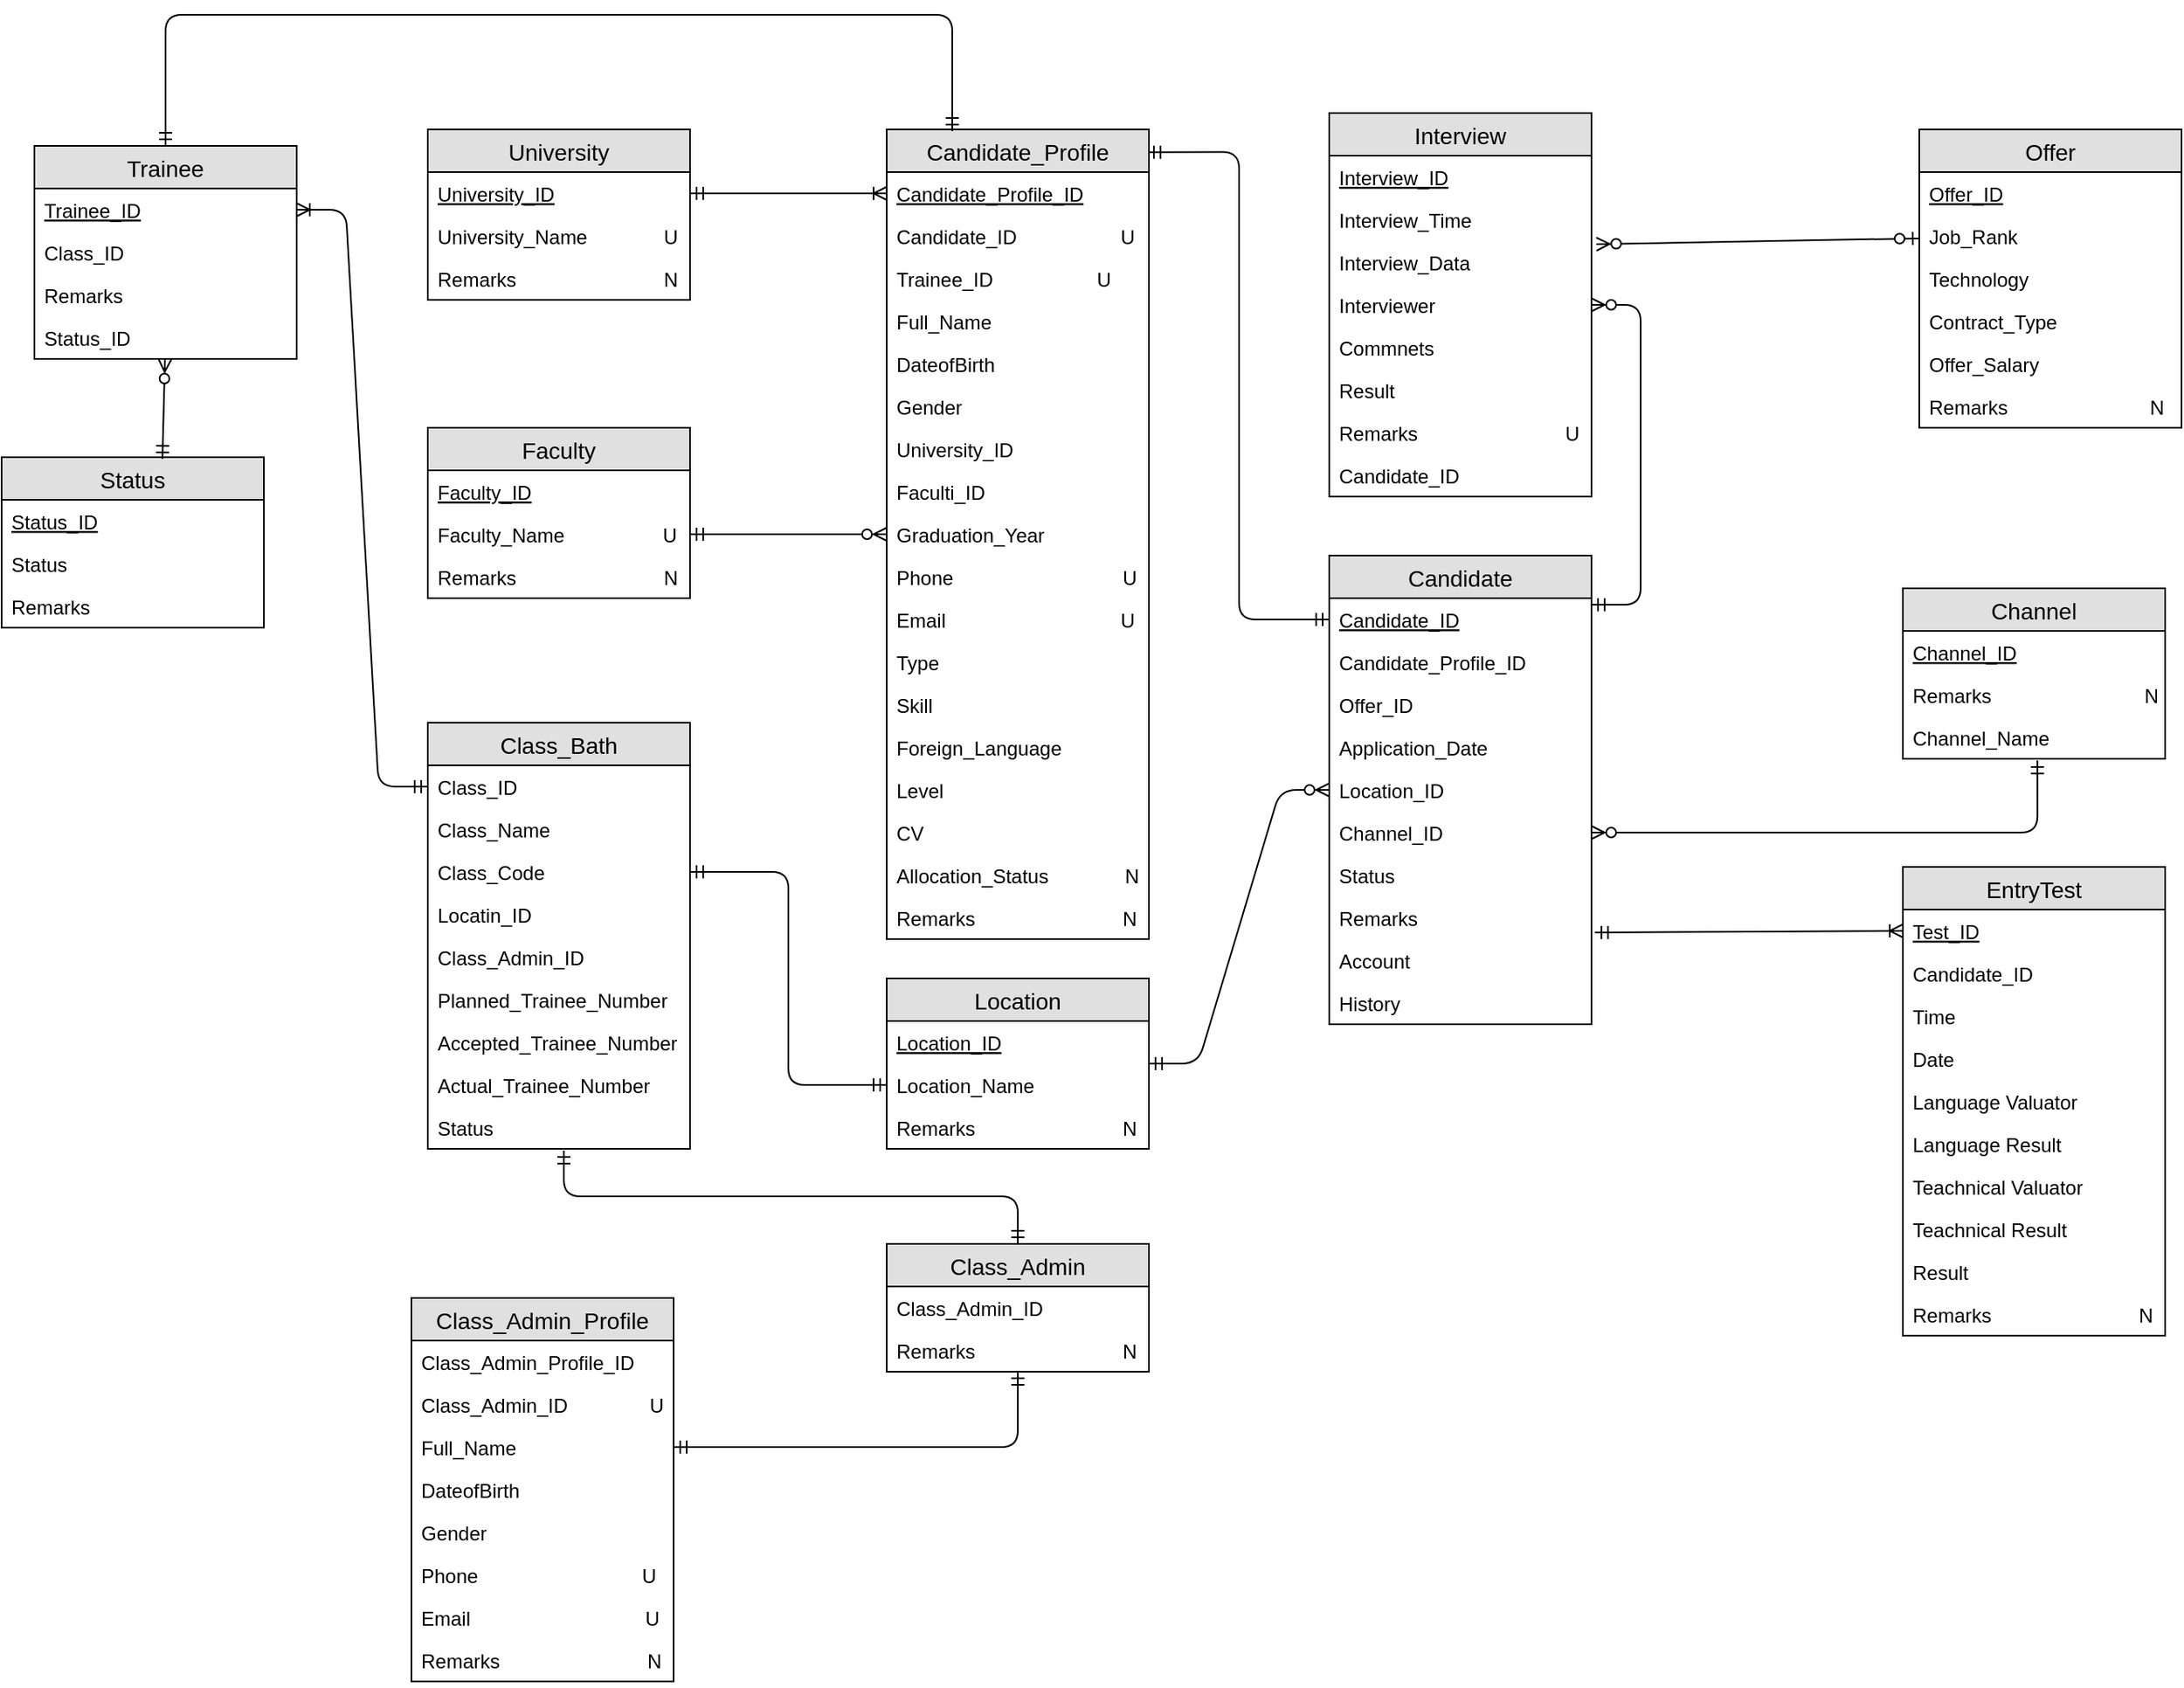 <mxfile version="12.8.6" type="device"><diagram id="byvg1HGJeZC5ZQPJmpAa" name="Page-1"><mxGraphModel dx="2272" dy="1845" grid="1" gridSize="10" guides="1" tooltips="1" connect="1" arrows="1" fold="1" page="1" pageScale="1" pageWidth="850" pageHeight="1100" math="0" shadow="0"><root><mxCell id="0"/><mxCell id="1" parent="0"/><mxCell id="Px5AxqAatq_VNNvGxBcA-26" value="" style="edgeStyle=entityRelationEdgeStyle;fontSize=12;html=1;endArrow=ERzeroToMany;startArrow=ERmandOne;exitX=1;exitY=0.154;exitDx=0;exitDy=0;exitPerimeter=0;" parent="1" source="Px5AxqAatq_VNNvGxBcA-2" target="Px5AxqAatq_VNNvGxBcA-17" edge="1"><mxGeometry width="100" height="100" relative="1" as="geometry"><mxPoint x="370" y="460" as="sourcePoint"/><mxPoint x="470" y="360" as="targetPoint"/></mxGeometry></mxCell><mxCell id="Px5AxqAatq_VNNvGxBcA-1" value="Candidate" style="swimlane;fontStyle=0;childLayout=stackLayout;horizontal=1;startSize=26;fillColor=#e0e0e0;horizontalStack=0;resizeParent=1;resizeParentMax=0;resizeLast=0;collapsible=1;marginBottom=0;swimlaneFillColor=#ffffff;align=center;fontSize=14;" parent="1" vertex="1"><mxGeometry x="90" y="-20" width="160" height="286" as="geometry"/></mxCell><mxCell id="Px5AxqAatq_VNNvGxBcA-2" value="Candidate_ID&#10;" style="text;strokeColor=none;fillColor=none;spacingLeft=4;spacingRight=4;overflow=hidden;rotatable=0;points=[[0,0.5],[1,0.5]];portConstraint=eastwest;fontSize=12;fontStyle=4" parent="Px5AxqAatq_VNNvGxBcA-1" vertex="1"><mxGeometry y="26" width="160" height="26" as="geometry"/></mxCell><mxCell id="Px5AxqAatq_VNNvGxBcA-3" value="Candidate_Profile_ID&#10;" style="text;strokeColor=none;fillColor=none;spacingLeft=4;spacingRight=4;overflow=hidden;rotatable=0;points=[[0,0.5],[1,0.5]];portConstraint=eastwest;fontSize=12;fontStyle=0;strokeWidth=3;" parent="Px5AxqAatq_VNNvGxBcA-1" vertex="1"><mxGeometry y="52" width="160" height="26" as="geometry"/></mxCell><mxCell id="Px5AxqAatq_VNNvGxBcA-7" value="Offer_ID" style="text;strokeColor=none;fillColor=none;spacingLeft=4;spacingRight=4;overflow=hidden;rotatable=0;points=[[0,0.5],[1,0.5]];portConstraint=eastwest;fontSize=12;" parent="Px5AxqAatq_VNNvGxBcA-1" vertex="1"><mxGeometry y="78" width="160" height="26" as="geometry"/></mxCell><mxCell id="Px5AxqAatq_VNNvGxBcA-4" value="Application_Date&#10;" style="text;strokeColor=none;fillColor=none;spacingLeft=4;spacingRight=4;overflow=hidden;rotatable=0;points=[[0,0.5],[1,0.5]];portConstraint=eastwest;fontSize=12;" parent="Px5AxqAatq_VNNvGxBcA-1" vertex="1"><mxGeometry y="104" width="160" height="26" as="geometry"/></mxCell><mxCell id="Px5AxqAatq_VNNvGxBcA-5" value="Location_ID" style="text;strokeColor=none;fillColor=none;spacingLeft=4;spacingRight=4;overflow=hidden;rotatable=0;points=[[0,0.5],[1,0.5]];portConstraint=eastwest;fontSize=12;" parent="Px5AxqAatq_VNNvGxBcA-1" vertex="1"><mxGeometry y="130" width="160" height="26" as="geometry"/></mxCell><mxCell id="Px5AxqAatq_VNNvGxBcA-6" value="Channel_ID" style="text;strokeColor=none;fillColor=none;spacingLeft=4;spacingRight=4;overflow=hidden;rotatable=0;points=[[0,0.5],[1,0.5]];portConstraint=eastwest;fontSize=12;" parent="Px5AxqAatq_VNNvGxBcA-1" vertex="1"><mxGeometry y="156" width="160" height="26" as="geometry"/></mxCell><mxCell id="Px5AxqAatq_VNNvGxBcA-15" value="Status" style="text;strokeColor=none;fillColor=none;spacingLeft=4;spacingRight=4;overflow=hidden;rotatable=0;points=[[0,0.5],[1,0.5]];portConstraint=eastwest;fontSize=12;" parent="Px5AxqAatq_VNNvGxBcA-1" vertex="1"><mxGeometry y="182" width="160" height="26" as="geometry"/></mxCell><mxCell id="Px5AxqAatq_VNNvGxBcA-16" value="Remarks" style="text;strokeColor=none;fillColor=none;spacingLeft=4;spacingRight=4;overflow=hidden;rotatable=0;points=[[0,0.5],[1,0.5]];portConstraint=eastwest;fontSize=12;" parent="Px5AxqAatq_VNNvGxBcA-1" vertex="1"><mxGeometry y="208" width="160" height="26" as="geometry"/></mxCell><mxCell id="Px5AxqAatq_VNNvGxBcA-89" value="Account      " style="text;strokeColor=none;fillColor=none;spacingLeft=4;spacingRight=4;overflow=hidden;rotatable=0;points=[[0,0.5],[1,0.5]];portConstraint=eastwest;fontSize=12;" parent="Px5AxqAatq_VNNvGxBcA-1" vertex="1"><mxGeometry y="234" width="160" height="26" as="geometry"/></mxCell><mxCell id="Px5AxqAatq_VNNvGxBcA-90" value="History" style="text;strokeColor=none;fillColor=none;spacingLeft=4;spacingRight=4;overflow=hidden;rotatable=0;points=[[0,0.5],[1,0.5]];portConstraint=eastwest;fontSize=12;" parent="Px5AxqAatq_VNNvGxBcA-1" vertex="1"><mxGeometry y="260" width="160" height="26" as="geometry"/></mxCell><mxCell id="Px5AxqAatq_VNNvGxBcA-28" value="Offer" style="swimlane;fontStyle=0;childLayout=stackLayout;horizontal=1;startSize=26;fillColor=#e0e0e0;horizontalStack=0;resizeParent=1;resizeParentMax=0;resizeLast=0;collapsible=1;marginBottom=0;swimlaneFillColor=#ffffff;align=center;fontSize=14;strokeWidth=1;" parent="1" vertex="1"><mxGeometry x="450" y="-280" width="160" height="182" as="geometry"/></mxCell><mxCell id="Px5AxqAatq_VNNvGxBcA-29" value="Offer_ID" style="text;strokeColor=none;fillColor=none;spacingLeft=4;spacingRight=4;overflow=hidden;rotatable=0;points=[[0,0.5],[1,0.5]];portConstraint=eastwest;fontSize=12;fontStyle=4" parent="Px5AxqAatq_VNNvGxBcA-28" vertex="1"><mxGeometry y="26" width="160" height="26" as="geometry"/></mxCell><mxCell id="Px5AxqAatq_VNNvGxBcA-30" value="Job_Rank" style="text;strokeColor=none;fillColor=none;spacingLeft=4;spacingRight=4;overflow=hidden;rotatable=0;points=[[0,0.5],[1,0.5]];portConstraint=eastwest;fontSize=12;" parent="Px5AxqAatq_VNNvGxBcA-28" vertex="1"><mxGeometry y="52" width="160" height="26" as="geometry"/></mxCell><mxCell id="Px5AxqAatq_VNNvGxBcA-31" value="Technology" style="text;strokeColor=none;fillColor=none;spacingLeft=4;spacingRight=4;overflow=hidden;rotatable=0;points=[[0,0.5],[1,0.5]];portConstraint=eastwest;fontSize=12;" parent="Px5AxqAatq_VNNvGxBcA-28" vertex="1"><mxGeometry y="78" width="160" height="26" as="geometry"/></mxCell><mxCell id="Px5AxqAatq_VNNvGxBcA-32" value="Contract_Type" style="text;strokeColor=none;fillColor=none;spacingLeft=4;spacingRight=4;overflow=hidden;rotatable=0;points=[[0,0.5],[1,0.5]];portConstraint=eastwest;fontSize=12;" parent="Px5AxqAatq_VNNvGxBcA-28" vertex="1"><mxGeometry y="104" width="160" height="26" as="geometry"/></mxCell><mxCell id="Px5AxqAatq_VNNvGxBcA-33" value="Offer_Salary" style="text;strokeColor=none;fillColor=none;spacingLeft=4;spacingRight=4;overflow=hidden;rotatable=0;points=[[0,0.5],[1,0.5]];portConstraint=eastwest;fontSize=12;" parent="Px5AxqAatq_VNNvGxBcA-28" vertex="1"><mxGeometry y="130" width="160" height="26" as="geometry"/></mxCell><mxCell id="Px5AxqAatq_VNNvGxBcA-34" value="Remarks                          N" style="text;strokeColor=none;fillColor=none;spacingLeft=4;spacingRight=4;overflow=hidden;rotatable=0;points=[[0,0.5],[1,0.5]];portConstraint=eastwest;fontSize=12;" parent="Px5AxqAatq_VNNvGxBcA-28" vertex="1"><mxGeometry y="156" width="160" height="26" as="geometry"/></mxCell><mxCell id="Px5AxqAatq_VNNvGxBcA-39" value="Channel" style="swimlane;fontStyle=0;childLayout=stackLayout;horizontal=1;startSize=26;fillColor=#e0e0e0;horizontalStack=0;resizeParent=1;resizeParentMax=0;resizeLast=0;collapsible=1;marginBottom=0;swimlaneFillColor=#ffffff;align=center;fontSize=14;strokeWidth=1;" parent="1" vertex="1"><mxGeometry x="440" width="160" height="104" as="geometry"/></mxCell><mxCell id="Px5AxqAatq_VNNvGxBcA-40" value="Channel_ID" style="text;strokeColor=none;fillColor=none;spacingLeft=4;spacingRight=4;overflow=hidden;rotatable=0;points=[[0,0.5],[1,0.5]];portConstraint=eastwest;fontSize=12;fontStyle=4" parent="Px5AxqAatq_VNNvGxBcA-39" vertex="1"><mxGeometry y="26" width="160" height="26" as="geometry"/></mxCell><mxCell id="Px5AxqAatq_VNNvGxBcA-41" value="Remarks                            N" style="text;strokeColor=none;fillColor=none;spacingLeft=4;spacingRight=4;overflow=hidden;rotatable=0;points=[[0,0.5],[1,0.5]];portConstraint=eastwest;fontSize=12;" parent="Px5AxqAatq_VNNvGxBcA-39" vertex="1"><mxGeometry y="52" width="160" height="26" as="geometry"/></mxCell><mxCell id="Px5AxqAatq_VNNvGxBcA-42" value="Channel_Name" style="text;strokeColor=none;fillColor=none;spacingLeft=4;spacingRight=4;overflow=hidden;rotatable=0;points=[[0,0.5],[1,0.5]];portConstraint=eastwest;fontSize=12;" parent="Px5AxqAatq_VNNvGxBcA-39" vertex="1"><mxGeometry y="78" width="160" height="26" as="geometry"/></mxCell><mxCell id="Px5AxqAatq_VNNvGxBcA-43" value="" style="fontSize=12;html=1;endArrow=ERzeroToMany;startArrow=ERmandOne;entryX=1;entryY=0.5;entryDx=0;entryDy=0;edgeStyle=orthogonalEdgeStyle;exitX=0.513;exitY=1.038;exitDx=0;exitDy=0;exitPerimeter=0;" parent="1" source="Px5AxqAatq_VNNvGxBcA-42" target="Px5AxqAatq_VNNvGxBcA-6" edge="1"><mxGeometry width="100" height="100" relative="1" as="geometry"><mxPoint x="438" y="71" as="sourcePoint"/><mxPoint x="298.579" y="39" as="targetPoint"/></mxGeometry></mxCell><mxCell id="Px5AxqAatq_VNNvGxBcA-56" value="" style="fontSize=12;html=1;endArrow=ERoneToMany;startArrow=ERmandOne;entryX=0;entryY=0.5;entryDx=0;entryDy=0;exitX=1.013;exitY=0.846;exitDx=0;exitDy=0;exitPerimeter=0;" parent="1" source="Px5AxqAatq_VNNvGxBcA-16" target="Px5AxqAatq_VNNvGxBcA-45" edge="1"><mxGeometry width="100" height="100" relative="1" as="geometry"><mxPoint x="260" y="209" as="sourcePoint"/><mxPoint x="391.421" y="123" as="targetPoint"/></mxGeometry></mxCell><mxCell id="Px5AxqAatq_VNNvGxBcA-76" value="" style="edgeStyle=orthogonalEdgeStyle;fontSize=12;html=1;endArrow=ERmandOne;startArrow=ERmandOne;entryX=0.994;entryY=0.028;entryDx=0;entryDy=0;entryPerimeter=0;exitX=0;exitY=0.5;exitDx=0;exitDy=0;" parent="1" source="Px5AxqAatq_VNNvGxBcA-2" target="Px5AxqAatq_VNNvGxBcA-57" edge="1"><mxGeometry width="100" height="100" relative="1" as="geometry"><mxPoint x="-51.421" y="197" as="sourcePoint"/><mxPoint x="-51.421" y="97" as="targetPoint"/></mxGeometry></mxCell><mxCell id="Px5AxqAatq_VNNvGxBcA-87" value="" style="edgeStyle=entityRelationEdgeStyle;fontSize=12;html=1;endArrow=ERoneToMany;startArrow=ERmandOne;entryX=0;entryY=0.5;entryDx=0;entryDy=0;" parent="1" source="Px5AxqAatq_VNNvGxBcA-79" target="Px5AxqAatq_VNNvGxBcA-58" edge="1"><mxGeometry width="100" height="100" relative="1" as="geometry"><mxPoint x="-310" y="-102" as="sourcePoint"/><mxPoint x="-168.579" y="-202" as="targetPoint"/></mxGeometry></mxCell><mxCell id="Px5AxqAatq_VNNvGxBcA-88" value="" style="edgeStyle=orthogonalEdgeStyle;fontSize=12;html=1;endArrow=ERzeroToMany;startArrow=ERmandOne;" parent="1" source="Px5AxqAatq_VNNvGxBcA-85" target="Px5AxqAatq_VNNvGxBcA-57" edge="1"><mxGeometry width="100" height="100" relative="1" as="geometry"><mxPoint x="-330" y="155" as="sourcePoint"/><mxPoint x="-188.579" y="55" as="targetPoint"/></mxGeometry></mxCell><mxCell id="Px5AxqAatq_VNNvGxBcA-57" value="Candidate_Profile" style="swimlane;fontStyle=0;childLayout=stackLayout;horizontal=1;startSize=26;fillColor=#e0e0e0;horizontalStack=0;resizeParent=1;resizeParentMax=0;resizeLast=0;collapsible=1;marginBottom=0;swimlaneFillColor=#ffffff;align=center;fontSize=14;strokeWidth=1;strokeColor=#000000;" parent="1" vertex="1"><mxGeometry x="-180" y="-280" width="160" height="494" as="geometry"/></mxCell><mxCell id="Px5AxqAatq_VNNvGxBcA-58" value="Candidate_Profile_ID" style="text;strokeColor=none;fillColor=none;spacingLeft=4;spacingRight=4;overflow=hidden;rotatable=0;points=[[0,0.5],[1,0.5]];portConstraint=eastwest;fontSize=12;fontStyle=4" parent="Px5AxqAatq_VNNvGxBcA-57" vertex="1"><mxGeometry y="26" width="160" height="26" as="geometry"/></mxCell><mxCell id="Px5AxqAatq_VNNvGxBcA-59" value="Candidate_ID                   U" style="text;strokeColor=none;fillColor=none;spacingLeft=4;spacingRight=4;overflow=hidden;rotatable=0;points=[[0,0.5],[1,0.5]];portConstraint=eastwest;fontSize=12;" parent="Px5AxqAatq_VNNvGxBcA-57" vertex="1"><mxGeometry y="52" width="160" height="26" as="geometry"/></mxCell><mxCell id="aIy5i8s2UnQrPlDkh444-12" value="Trainee_ID                   U" style="text;strokeColor=none;fillColor=none;spacingLeft=4;spacingRight=4;overflow=hidden;rotatable=0;points=[[0,0.5],[1,0.5]];portConstraint=eastwest;fontSize=12;" vertex="1" parent="Px5AxqAatq_VNNvGxBcA-57"><mxGeometry y="78" width="160" height="26" as="geometry"/></mxCell><mxCell id="Px5AxqAatq_VNNvGxBcA-60" value="Full_Name" style="text;strokeColor=none;fillColor=none;spacingLeft=4;spacingRight=4;overflow=hidden;rotatable=0;points=[[0,0.5],[1,0.5]];portConstraint=eastwest;fontSize=12;" parent="Px5AxqAatq_VNNvGxBcA-57" vertex="1"><mxGeometry y="104" width="160" height="26" as="geometry"/></mxCell><mxCell id="Px5AxqAatq_VNNvGxBcA-61" value="DateofBirth" style="text;strokeColor=none;fillColor=none;spacingLeft=4;spacingRight=4;overflow=hidden;rotatable=0;points=[[0,0.5],[1,0.5]];portConstraint=eastwest;fontSize=12;" parent="Px5AxqAatq_VNNvGxBcA-57" vertex="1"><mxGeometry y="130" width="160" height="26" as="geometry"/></mxCell><mxCell id="Px5AxqAatq_VNNvGxBcA-62" value="Gender" style="text;strokeColor=none;fillColor=none;spacingLeft=4;spacingRight=4;overflow=hidden;rotatable=0;points=[[0,0.5],[1,0.5]];portConstraint=eastwest;fontSize=12;" parent="Px5AxqAatq_VNNvGxBcA-57" vertex="1"><mxGeometry y="156" width="160" height="26" as="geometry"/></mxCell><mxCell id="Px5AxqAatq_VNNvGxBcA-63" value="University_ID" style="text;strokeColor=none;fillColor=none;spacingLeft=4;spacingRight=4;overflow=hidden;rotatable=0;points=[[0,0.5],[1,0.5]];portConstraint=eastwest;fontSize=12;" parent="Px5AxqAatq_VNNvGxBcA-57" vertex="1"><mxGeometry y="182" width="160" height="26" as="geometry"/></mxCell><mxCell id="Px5AxqAatq_VNNvGxBcA-64" value="Faculti_ID" style="text;strokeColor=none;fillColor=none;spacingLeft=4;spacingRight=4;overflow=hidden;rotatable=0;points=[[0,0.5],[1,0.5]];portConstraint=eastwest;fontSize=12;" parent="Px5AxqAatq_VNNvGxBcA-57" vertex="1"><mxGeometry y="208" width="160" height="26" as="geometry"/></mxCell><mxCell id="Px5AxqAatq_VNNvGxBcA-65" value="Graduation_Year" style="text;strokeColor=none;fillColor=none;spacingLeft=4;spacingRight=4;overflow=hidden;rotatable=0;points=[[0,0.5],[1,0.5]];portConstraint=eastwest;fontSize=12;" parent="Px5AxqAatq_VNNvGxBcA-57" vertex="1"><mxGeometry y="234" width="160" height="26" as="geometry"/></mxCell><mxCell id="Px5AxqAatq_VNNvGxBcA-66" value="Phone                               U" style="text;strokeColor=none;fillColor=none;spacingLeft=4;spacingRight=4;overflow=hidden;rotatable=0;points=[[0,0.5],[1,0.5]];portConstraint=eastwest;fontSize=12;" parent="Px5AxqAatq_VNNvGxBcA-57" vertex="1"><mxGeometry y="260" width="160" height="26" as="geometry"/></mxCell><mxCell id="Px5AxqAatq_VNNvGxBcA-67" value="Email                                U" style="text;strokeColor=none;fillColor=none;spacingLeft=4;spacingRight=4;overflow=hidden;rotatable=0;points=[[0,0.5],[1,0.5]];portConstraint=eastwest;fontSize=12;" parent="Px5AxqAatq_VNNvGxBcA-57" vertex="1"><mxGeometry y="286" width="160" height="26" as="geometry"/></mxCell><mxCell id="Px5AxqAatq_VNNvGxBcA-68" value="Type" style="text;strokeColor=none;fillColor=none;spacingLeft=4;spacingRight=4;overflow=hidden;rotatable=0;points=[[0,0.5],[1,0.5]];portConstraint=eastwest;fontSize=12;" parent="Px5AxqAatq_VNNvGxBcA-57" vertex="1"><mxGeometry y="312" width="160" height="26" as="geometry"/></mxCell><mxCell id="Px5AxqAatq_VNNvGxBcA-69" value="Skill" style="text;strokeColor=none;fillColor=none;spacingLeft=4;spacingRight=4;overflow=hidden;rotatable=0;points=[[0,0.5],[1,0.5]];portConstraint=eastwest;fontSize=12;" parent="Px5AxqAatq_VNNvGxBcA-57" vertex="1"><mxGeometry y="338" width="160" height="26" as="geometry"/></mxCell><mxCell id="Px5AxqAatq_VNNvGxBcA-70" value="Foreign_Language" style="text;strokeColor=none;fillColor=none;spacingLeft=4;spacingRight=4;overflow=hidden;rotatable=0;points=[[0,0.5],[1,0.5]];portConstraint=eastwest;fontSize=12;" parent="Px5AxqAatq_VNNvGxBcA-57" vertex="1"><mxGeometry y="364" width="160" height="26" as="geometry"/></mxCell><mxCell id="Px5AxqAatq_VNNvGxBcA-71" value="Level" style="text;strokeColor=none;fillColor=none;spacingLeft=4;spacingRight=4;overflow=hidden;rotatable=0;points=[[0,0.5],[1,0.5]];portConstraint=eastwest;fontSize=12;" parent="Px5AxqAatq_VNNvGxBcA-57" vertex="1"><mxGeometry y="390" width="160" height="26" as="geometry"/></mxCell><mxCell id="Px5AxqAatq_VNNvGxBcA-72" value="CV" style="text;strokeColor=none;fillColor=none;spacingLeft=4;spacingRight=4;overflow=hidden;rotatable=0;points=[[0,0.5],[1,0.5]];portConstraint=eastwest;fontSize=12;" parent="Px5AxqAatq_VNNvGxBcA-57" vertex="1"><mxGeometry y="416" width="160" height="26" as="geometry"/></mxCell><mxCell id="Px5AxqAatq_VNNvGxBcA-73" value="Allocation_Status              N" style="text;strokeColor=none;fillColor=none;spacingLeft=4;spacingRight=4;overflow=hidden;rotatable=0;points=[[0,0.5],[1,0.5]];portConstraint=eastwest;fontSize=12;" parent="Px5AxqAatq_VNNvGxBcA-57" vertex="1"><mxGeometry y="442" width="160" height="26" as="geometry"/></mxCell><mxCell id="Px5AxqAatq_VNNvGxBcA-74" value="Remarks                           N" style="text;strokeColor=none;fillColor=none;spacingLeft=4;spacingRight=4;overflow=hidden;rotatable=0;points=[[0,0.5],[1,0.5]];portConstraint=eastwest;fontSize=12;" parent="Px5AxqAatq_VNNvGxBcA-57" vertex="1"><mxGeometry y="468" width="160" height="26" as="geometry"/></mxCell><mxCell id="Px5AxqAatq_VNNvGxBcA-78" value="University" style="swimlane;fontStyle=0;childLayout=stackLayout;horizontal=1;startSize=26;fillColor=#e0e0e0;horizontalStack=0;resizeParent=1;resizeParentMax=0;resizeLast=0;collapsible=1;marginBottom=0;swimlaneFillColor=#ffffff;align=center;fontSize=14;strokeWidth=1;" parent="1" vertex="1"><mxGeometry x="-460" y="-280" width="160" height="104" as="geometry"/></mxCell><mxCell id="Px5AxqAatq_VNNvGxBcA-79" value="University_ID" style="text;strokeColor=none;fillColor=none;spacingLeft=4;spacingRight=4;overflow=hidden;rotatable=0;points=[[0,0.5],[1,0.5]];portConstraint=eastwest;fontSize=12;fontStyle=4" parent="Px5AxqAatq_VNNvGxBcA-78" vertex="1"><mxGeometry y="26" width="160" height="26" as="geometry"/></mxCell><mxCell id="Px5AxqAatq_VNNvGxBcA-80" value="University_Name              U" style="text;strokeColor=none;fillColor=none;spacingLeft=4;spacingRight=4;overflow=hidden;rotatable=0;points=[[0,0.5],[1,0.5]];portConstraint=eastwest;fontSize=12;" parent="Px5AxqAatq_VNNvGxBcA-78" vertex="1"><mxGeometry y="52" width="160" height="26" as="geometry"/></mxCell><mxCell id="Px5AxqAatq_VNNvGxBcA-81" value="Remarks                           N" style="text;strokeColor=none;fillColor=none;spacingLeft=4;spacingRight=4;overflow=hidden;rotatable=0;points=[[0,0.5],[1,0.5]];portConstraint=eastwest;fontSize=12;" parent="Px5AxqAatq_VNNvGxBcA-78" vertex="1"><mxGeometry y="78" width="160" height="26" as="geometry"/></mxCell><mxCell id="Px5AxqAatq_VNNvGxBcA-83" value="Faculty" style="swimlane;fontStyle=0;childLayout=stackLayout;horizontal=1;startSize=26;fillColor=#e0e0e0;horizontalStack=0;resizeParent=1;resizeParentMax=0;resizeLast=0;collapsible=1;marginBottom=0;swimlaneFillColor=#ffffff;align=center;fontSize=14;strokeWidth=1;" parent="1" vertex="1"><mxGeometry x="-460" y="-98" width="160" height="104" as="geometry"/></mxCell><mxCell id="Px5AxqAatq_VNNvGxBcA-84" value="Faculty_ID" style="text;strokeColor=none;fillColor=none;spacingLeft=4;spacingRight=4;overflow=hidden;rotatable=0;points=[[0,0.5],[1,0.5]];portConstraint=eastwest;fontSize=12;fontStyle=4" parent="Px5AxqAatq_VNNvGxBcA-83" vertex="1"><mxGeometry y="26" width="160" height="26" as="geometry"/></mxCell><mxCell id="Px5AxqAatq_VNNvGxBcA-85" value="Faculty_Name                  U" style="text;strokeColor=none;fillColor=none;spacingLeft=4;spacingRight=4;overflow=hidden;rotatable=0;points=[[0,0.5],[1,0.5]];portConstraint=eastwest;fontSize=12;" parent="Px5AxqAatq_VNNvGxBcA-83" vertex="1"><mxGeometry y="52" width="160" height="26" as="geometry"/></mxCell><mxCell id="Px5AxqAatq_VNNvGxBcA-86" value="Remarks                           N" style="text;strokeColor=none;fillColor=none;spacingLeft=4;spacingRight=4;overflow=hidden;rotatable=0;points=[[0,0.5],[1,0.5]];portConstraint=eastwest;fontSize=12;" parent="Px5AxqAatq_VNNvGxBcA-83" vertex="1"><mxGeometry y="78" width="160" height="26" as="geometry"/></mxCell><mxCell id="Px5AxqAatq_VNNvGxBcA-91" value="Location" style="swimlane;fontStyle=0;childLayout=stackLayout;horizontal=1;startSize=26;fillColor=#e0e0e0;horizontalStack=0;resizeParent=1;resizeParentMax=0;resizeLast=0;collapsible=1;marginBottom=0;swimlaneFillColor=#ffffff;align=center;fontSize=14;strokeColor=#000000;strokeWidth=1;" parent="1" vertex="1"><mxGeometry x="-180" y="238" width="160" height="104" as="geometry"/></mxCell><mxCell id="Px5AxqAatq_VNNvGxBcA-92" value="Location_ID" style="text;strokeColor=none;fillColor=none;spacingLeft=4;spacingRight=4;overflow=hidden;rotatable=0;points=[[0,0.5],[1,0.5]];portConstraint=eastwest;fontSize=12;fontStyle=4" parent="Px5AxqAatq_VNNvGxBcA-91" vertex="1"><mxGeometry y="26" width="160" height="26" as="geometry"/></mxCell><mxCell id="Px5AxqAatq_VNNvGxBcA-93" value="Location_Name" style="text;strokeColor=none;fillColor=none;spacingLeft=4;spacingRight=4;overflow=hidden;rotatable=0;points=[[0,0.5],[1,0.5]];portConstraint=eastwest;fontSize=12;" parent="Px5AxqAatq_VNNvGxBcA-91" vertex="1"><mxGeometry y="52" width="160" height="26" as="geometry"/></mxCell><mxCell id="Px5AxqAatq_VNNvGxBcA-94" value="Remarks                           N" style="text;strokeColor=none;fillColor=none;spacingLeft=4;spacingRight=4;overflow=hidden;rotatable=0;points=[[0,0.5],[1,0.5]];portConstraint=eastwest;fontSize=12;" parent="Px5AxqAatq_VNNvGxBcA-91" vertex="1"><mxGeometry y="78" width="160" height="26" as="geometry"/></mxCell><mxCell id="Px5AxqAatq_VNNvGxBcA-95" value="" style="edgeStyle=entityRelationEdgeStyle;fontSize=12;html=1;endArrow=ERzeroToMany;startArrow=ERmandOne;entryX=0;entryY=0.5;entryDx=0;entryDy=0;" parent="1" source="Px5AxqAatq_VNNvGxBcA-91" target="Px5AxqAatq_VNNvGxBcA-5" edge="1"><mxGeometry width="100" height="100" relative="1" as="geometry"><mxPoint x="-20" y="390" as="sourcePoint"/><mxPoint x="121.421" y="290" as="targetPoint"/></mxGeometry></mxCell><mxCell id="szyLnmdDGU52rjS47eHb-14" value="" style="fontSize=12;html=1;endArrow=ERmandOne;startArrow=ERmandOne;edgeStyle=orthogonalEdgeStyle;" parent="1" source="szyLnmdDGU52rjS47eHb-1" edge="1" target="szyLnmdDGU52rjS47eHb-8"><mxGeometry width="100" height="100" relative="1" as="geometry"><mxPoint x="-110" y="754" as="sourcePoint"/><mxPoint x="-110" y="720" as="targetPoint"/></mxGeometry></mxCell><mxCell id="szyLnmdDGU52rjS47eHb-37" value="" style="edgeStyle=orthogonalEdgeStyle;fontSize=12;html=1;endArrow=ERmandOne;startArrow=ERmandOne;exitX=0.519;exitY=1.038;exitDx=0;exitDy=0;exitPerimeter=0;" parent="1" source="szyLnmdDGU52rjS47eHb-36" target="szyLnmdDGU52rjS47eHb-1" edge="1"><mxGeometry width="100" height="100" relative="1" as="geometry"><mxPoint x="-380" y="677" as="sourcePoint"/><mxPoint x="-238.579" y="577" as="targetPoint"/></mxGeometry></mxCell><mxCell id="szyLnmdDGU52rjS47eHb-38" value="" style="edgeStyle=orthogonalEdgeStyle;fontSize=12;html=1;endArrow=ERmandOne;startArrow=ERmandOne;" parent="1" source="Px5AxqAatq_VNNvGxBcA-93" target="szyLnmdDGU52rjS47eHb-18" edge="1"><mxGeometry width="100" height="100" relative="1" as="geometry"><mxPoint x="-321.421" y="403" as="sourcePoint"/><mxPoint x="-370" y="560" as="targetPoint"/></mxGeometry></mxCell><mxCell id="Px5AxqAatq_VNNvGxBcA-17" value="Interview" style="swimlane;fontStyle=0;childLayout=stackLayout;horizontal=1;startSize=26;fillColor=#e0e0e0;horizontalStack=0;resizeParent=1;resizeParentMax=0;resizeLast=0;collapsible=1;marginBottom=0;swimlaneFillColor=#ffffff;align=center;fontSize=14;" parent="1" vertex="1"><mxGeometry x="90" y="-290" width="160" height="234" as="geometry"/></mxCell><mxCell id="Px5AxqAatq_VNNvGxBcA-18" value="Interview_ID&#10; " style="text;strokeColor=none;fillColor=none;spacingLeft=4;spacingRight=4;overflow=hidden;rotatable=0;points=[[0,0.5],[1,0.5]];portConstraint=eastwest;fontSize=12;fontStyle=4" parent="Px5AxqAatq_VNNvGxBcA-17" vertex="1"><mxGeometry y="26" width="160" height="26" as="geometry"/></mxCell><mxCell id="Px5AxqAatq_VNNvGxBcA-19" value="Interview_Time" style="text;strokeColor=none;fillColor=none;spacingLeft=4;spacingRight=4;overflow=hidden;rotatable=0;points=[[0,0.5],[1,0.5]];portConstraint=eastwest;fontSize=12;" parent="Px5AxqAatq_VNNvGxBcA-17" vertex="1"><mxGeometry y="52" width="160" height="26" as="geometry"/></mxCell><mxCell id="Px5AxqAatq_VNNvGxBcA-20" value="Interview_Data&#10;" style="text;strokeColor=none;fillColor=none;spacingLeft=4;spacingRight=4;overflow=hidden;rotatable=0;points=[[0,0.5],[1,0.5]];portConstraint=eastwest;fontSize=12;" parent="Px5AxqAatq_VNNvGxBcA-17" vertex="1"><mxGeometry y="78" width="160" height="26" as="geometry"/></mxCell><mxCell id="Px5AxqAatq_VNNvGxBcA-21" value="Interviewer&#10;" style="text;strokeColor=none;fillColor=none;spacingLeft=4;spacingRight=4;overflow=hidden;rotatable=0;points=[[0,0.5],[1,0.5]];portConstraint=eastwest;fontSize=12;" parent="Px5AxqAatq_VNNvGxBcA-17" vertex="1"><mxGeometry y="104" width="160" height="26" as="geometry"/></mxCell><mxCell id="Px5AxqAatq_VNNvGxBcA-22" value="Commnets" style="text;strokeColor=none;fillColor=none;spacingLeft=4;spacingRight=4;overflow=hidden;rotatable=0;points=[[0,0.5],[1,0.5]];portConstraint=eastwest;fontSize=12;" parent="Px5AxqAatq_VNNvGxBcA-17" vertex="1"><mxGeometry y="130" width="160" height="26" as="geometry"/></mxCell><mxCell id="Px5AxqAatq_VNNvGxBcA-23" value="Result " style="text;strokeColor=none;fillColor=none;spacingLeft=4;spacingRight=4;overflow=hidden;rotatable=0;points=[[0,0.5],[1,0.5]];portConstraint=eastwest;fontSize=12;" parent="Px5AxqAatq_VNNvGxBcA-17" vertex="1"><mxGeometry y="156" width="160" height="26" as="geometry"/></mxCell><mxCell id="Px5AxqAatq_VNNvGxBcA-24" value="Remarks                           U" style="text;strokeColor=none;fillColor=none;spacingLeft=4;spacingRight=4;overflow=hidden;rotatable=0;points=[[0,0.5],[1,0.5]];portConstraint=eastwest;fontSize=12;" parent="Px5AxqAatq_VNNvGxBcA-17" vertex="1"><mxGeometry y="182" width="160" height="26" as="geometry"/></mxCell><mxCell id="Px5AxqAatq_VNNvGxBcA-27" value="Candidate_ID" style="text;strokeColor=none;fillColor=none;spacingLeft=4;spacingRight=4;overflow=hidden;rotatable=0;points=[[0,0.5],[1,0.5]];portConstraint=eastwest;fontSize=12;" parent="Px5AxqAatq_VNNvGxBcA-17" vertex="1"><mxGeometry y="208" width="160" height="26" as="geometry"/></mxCell><mxCell id="aIy5i8s2UnQrPlDkh444-1" value="" style="fontSize=12;html=1;endArrow=ERzeroToMany;startArrow=ERzeroToOne;entryX=1.019;entryY=1.077;entryDx=0;entryDy=0;entryPerimeter=0;" edge="1" parent="1" source="Px5AxqAatq_VNNvGxBcA-30" target="Px5AxqAatq_VNNvGxBcA-19"><mxGeometry width="100" height="100" relative="1" as="geometry"><mxPoint x="308.579" y="-115" as="sourcePoint"/><mxPoint x="308.579" y="-215" as="targetPoint"/></mxGeometry></mxCell><mxCell id="Px5AxqAatq_VNNvGxBcA-44" value="EntryTest" style="swimlane;fontStyle=0;childLayout=stackLayout;horizontal=1;startSize=26;fillColor=#e0e0e0;horizontalStack=0;resizeParent=1;resizeParentMax=0;resizeLast=0;collapsible=1;marginBottom=0;swimlaneFillColor=#ffffff;align=center;fontSize=14;strokeWidth=1;" parent="1" vertex="1"><mxGeometry x="440" y="170" width="160" height="286" as="geometry"/></mxCell><mxCell id="Px5AxqAatq_VNNvGxBcA-45" value="Test_ID" style="text;strokeColor=none;fillColor=none;spacingLeft=4;spacingRight=4;overflow=hidden;rotatable=0;points=[[0,0.5],[1,0.5]];portConstraint=eastwest;fontSize=12;fontStyle=4" parent="Px5AxqAatq_VNNvGxBcA-44" vertex="1"><mxGeometry y="26" width="160" height="26" as="geometry"/></mxCell><mxCell id="Px5AxqAatq_VNNvGxBcA-46" value="Candidate_ID" style="text;strokeColor=none;fillColor=none;spacingLeft=4;spacingRight=4;overflow=hidden;rotatable=0;points=[[0,0.5],[1,0.5]];portConstraint=eastwest;fontSize=12;" parent="Px5AxqAatq_VNNvGxBcA-44" vertex="1"><mxGeometry y="52" width="160" height="26" as="geometry"/></mxCell><mxCell id="aIy5i8s2UnQrPlDkh444-2" value="Time" style="text;strokeColor=none;fillColor=none;spacingLeft=4;spacingRight=4;overflow=hidden;rotatable=0;points=[[0,0.5],[1,0.5]];portConstraint=eastwest;fontSize=12;" vertex="1" parent="Px5AxqAatq_VNNvGxBcA-44"><mxGeometry y="78" width="160" height="26" as="geometry"/></mxCell><mxCell id="Px5AxqAatq_VNNvGxBcA-47" value="Date" style="text;strokeColor=none;fillColor=none;spacingLeft=4;spacingRight=4;overflow=hidden;rotatable=0;points=[[0,0.5],[1,0.5]];portConstraint=eastwest;fontSize=12;" parent="Px5AxqAatq_VNNvGxBcA-44" vertex="1"><mxGeometry y="104" width="160" height="26" as="geometry"/></mxCell><mxCell id="Px5AxqAatq_VNNvGxBcA-48" value="Language Valuator" style="text;strokeColor=none;fillColor=none;spacingLeft=4;spacingRight=4;overflow=hidden;rotatable=0;points=[[0,0.5],[1,0.5]];portConstraint=eastwest;fontSize=12;" parent="Px5AxqAatq_VNNvGxBcA-44" vertex="1"><mxGeometry y="130" width="160" height="26" as="geometry"/></mxCell><mxCell id="Px5AxqAatq_VNNvGxBcA-49" value="Language Result" style="text;strokeColor=none;fillColor=none;spacingLeft=4;spacingRight=4;overflow=hidden;rotatable=0;points=[[0,0.5],[1,0.5]];portConstraint=eastwest;fontSize=12;" parent="Px5AxqAatq_VNNvGxBcA-44" vertex="1"><mxGeometry y="156" width="160" height="26" as="geometry"/></mxCell><mxCell id="Px5AxqAatq_VNNvGxBcA-50" value="Teachnical Valuator" style="text;strokeColor=none;fillColor=none;spacingLeft=4;spacingRight=4;overflow=hidden;rotatable=0;points=[[0,0.5],[1,0.5]];portConstraint=eastwest;fontSize=12;" parent="Px5AxqAatq_VNNvGxBcA-44" vertex="1"><mxGeometry y="182" width="160" height="26" as="geometry"/></mxCell><mxCell id="Px5AxqAatq_VNNvGxBcA-51" value="Teachnical Result " style="text;strokeColor=none;fillColor=none;spacingLeft=4;spacingRight=4;overflow=hidden;rotatable=0;points=[[0,0.5],[1,0.5]];portConstraint=eastwest;fontSize=12;" parent="Px5AxqAatq_VNNvGxBcA-44" vertex="1"><mxGeometry y="208" width="160" height="26" as="geometry"/></mxCell><mxCell id="Px5AxqAatq_VNNvGxBcA-52" value="Result" style="text;strokeColor=none;fillColor=none;spacingLeft=4;spacingRight=4;overflow=hidden;rotatable=0;points=[[0,0.5],[1,0.5]];portConstraint=eastwest;fontSize=12;" parent="Px5AxqAatq_VNNvGxBcA-44" vertex="1"><mxGeometry y="234" width="160" height="26" as="geometry"/></mxCell><mxCell id="Px5AxqAatq_VNNvGxBcA-53" value="Remarks                           N" style="text;strokeColor=none;fillColor=none;spacingLeft=4;spacingRight=4;overflow=hidden;rotatable=0;points=[[0,0.5],[1,0.5]];portConstraint=eastwest;fontSize=12;" parent="Px5AxqAatq_VNNvGxBcA-44" vertex="1"><mxGeometry y="260" width="160" height="26" as="geometry"/></mxCell><mxCell id="szyLnmdDGU52rjS47eHb-15" value="Class_Bath" style="swimlane;fontStyle=0;childLayout=stackLayout;horizontal=1;startSize=26;fillColor=#e0e0e0;horizontalStack=0;resizeParent=1;resizeParentMax=0;resizeLast=0;collapsible=1;marginBottom=0;swimlaneFillColor=#ffffff;align=center;fontSize=14;" parent="1" vertex="1"><mxGeometry x="-460" y="82" width="160" height="260" as="geometry"/></mxCell><mxCell id="szyLnmdDGU52rjS47eHb-16" value="Class_ID" style="text;strokeColor=none;fillColor=none;spacingLeft=4;spacingRight=4;overflow=hidden;rotatable=0;points=[[0,0.5],[1,0.5]];portConstraint=eastwest;fontSize=12;" parent="szyLnmdDGU52rjS47eHb-15" vertex="1"><mxGeometry y="26" width="160" height="26" as="geometry"/></mxCell><mxCell id="szyLnmdDGU52rjS47eHb-17" value="Class_Name" style="text;strokeColor=none;fillColor=none;spacingLeft=4;spacingRight=4;overflow=hidden;rotatable=0;points=[[0,0.5],[1,0.5]];portConstraint=eastwest;fontSize=12;" parent="szyLnmdDGU52rjS47eHb-15" vertex="1"><mxGeometry y="52" width="160" height="26" as="geometry"/></mxCell><mxCell id="szyLnmdDGU52rjS47eHb-18" value="Class_Code" style="text;strokeColor=none;fillColor=none;spacingLeft=4;spacingRight=4;overflow=hidden;rotatable=0;points=[[0,0.5],[1,0.5]];portConstraint=eastwest;fontSize=12;" parent="szyLnmdDGU52rjS47eHb-15" vertex="1"><mxGeometry y="78" width="160" height="26" as="geometry"/></mxCell><mxCell id="szyLnmdDGU52rjS47eHb-29" value="Locatin_ID" style="text;strokeColor=none;fillColor=none;spacingLeft=4;spacingRight=4;overflow=hidden;rotatable=0;points=[[0,0.5],[1,0.5]];portConstraint=eastwest;fontSize=12;" parent="szyLnmdDGU52rjS47eHb-15" vertex="1"><mxGeometry y="104" width="160" height="26" as="geometry"/></mxCell><mxCell id="szyLnmdDGU52rjS47eHb-31" value="Class_Admin_ID" style="text;strokeColor=none;fillColor=none;spacingLeft=4;spacingRight=4;overflow=hidden;rotatable=0;points=[[0,0.5],[1,0.5]];portConstraint=eastwest;fontSize=12;" parent="szyLnmdDGU52rjS47eHb-15" vertex="1"><mxGeometry y="130" width="160" height="26" as="geometry"/></mxCell><mxCell id="szyLnmdDGU52rjS47eHb-32" value="Planned_Trainee_Number" style="text;strokeColor=none;fillColor=none;spacingLeft=4;spacingRight=4;overflow=hidden;rotatable=0;points=[[0,0.5],[1,0.5]];portConstraint=eastwest;fontSize=12;" parent="szyLnmdDGU52rjS47eHb-15" vertex="1"><mxGeometry y="156" width="160" height="26" as="geometry"/></mxCell><mxCell id="szyLnmdDGU52rjS47eHb-33" value="Accepted_Trainee_Number" style="text;strokeColor=none;fillColor=none;spacingLeft=4;spacingRight=4;overflow=hidden;rotatable=0;points=[[0,0.5],[1,0.5]];portConstraint=eastwest;fontSize=12;" parent="szyLnmdDGU52rjS47eHb-15" vertex="1"><mxGeometry y="182" width="160" height="26" as="geometry"/></mxCell><mxCell id="szyLnmdDGU52rjS47eHb-35" value="Actual_Trainee_Number" style="text;strokeColor=none;fillColor=none;spacingLeft=4;spacingRight=4;overflow=hidden;rotatable=0;points=[[0,0.5],[1,0.5]];portConstraint=eastwest;fontSize=12;" parent="szyLnmdDGU52rjS47eHb-15" vertex="1"><mxGeometry y="208" width="160" height="26" as="geometry"/></mxCell><mxCell id="szyLnmdDGU52rjS47eHb-36" value="Status" style="text;strokeColor=none;fillColor=none;spacingLeft=4;spacingRight=4;overflow=hidden;rotatable=0;points=[[0,0.5],[1,0.5]];portConstraint=eastwest;fontSize=12;" parent="szyLnmdDGU52rjS47eHb-15" vertex="1"><mxGeometry y="234" width="160" height="26" as="geometry"/></mxCell><mxCell id="szyLnmdDGU52rjS47eHb-1" value="Class_Admin" style="swimlane;fontStyle=0;childLayout=stackLayout;horizontal=1;startSize=26;fillColor=#e0e0e0;horizontalStack=0;resizeParent=1;resizeParentMax=0;resizeLast=0;collapsible=1;marginBottom=0;swimlaneFillColor=#ffffff;align=center;fontSize=14;" parent="1" vertex="1"><mxGeometry x="-180" y="400" width="160" height="78" as="geometry"/></mxCell><mxCell id="szyLnmdDGU52rjS47eHb-2" value="Class_Admin_ID" style="text;strokeColor=none;fillColor=none;spacingLeft=4;spacingRight=4;overflow=hidden;rotatable=0;points=[[0,0.5],[1,0.5]];portConstraint=eastwest;fontSize=12;" parent="szyLnmdDGU52rjS47eHb-1" vertex="1"><mxGeometry y="26" width="160" height="26" as="geometry"/></mxCell><mxCell id="szyLnmdDGU52rjS47eHb-4" value="Remarks                           N" style="text;strokeColor=none;fillColor=none;spacingLeft=4;spacingRight=4;overflow=hidden;rotatable=0;points=[[0,0.5],[1,0.5]];portConstraint=eastwest;fontSize=12;" parent="szyLnmdDGU52rjS47eHb-1" vertex="1"><mxGeometry y="52" width="160" height="26" as="geometry"/></mxCell><mxCell id="szyLnmdDGU52rjS47eHb-5" value="Class_Admin_Profile" style="swimlane;fontStyle=0;childLayout=stackLayout;horizontal=1;startSize=26;fillColor=#e0e0e0;horizontalStack=0;resizeParent=1;resizeParentMax=0;resizeLast=0;collapsible=1;marginBottom=0;swimlaneFillColor=#ffffff;align=center;fontSize=14;" parent="1" vertex="1"><mxGeometry x="-470" y="433" width="160" height="234" as="geometry"/></mxCell><mxCell id="szyLnmdDGU52rjS47eHb-6" value="Class_Admin_Profile_ID" style="text;strokeColor=none;fillColor=none;spacingLeft=4;spacingRight=4;overflow=hidden;rotatable=0;points=[[0,0.5],[1,0.5]];portConstraint=eastwest;fontSize=12;" parent="szyLnmdDGU52rjS47eHb-5" vertex="1"><mxGeometry y="26" width="160" height="26" as="geometry"/></mxCell><mxCell id="szyLnmdDGU52rjS47eHb-7" value="Class_Admin_ID               U" style="text;strokeColor=none;fillColor=none;spacingLeft=4;spacingRight=4;overflow=hidden;rotatable=0;points=[[0,0.5],[1,0.5]];portConstraint=eastwest;fontSize=12;" parent="szyLnmdDGU52rjS47eHb-5" vertex="1"><mxGeometry y="52" width="160" height="26" as="geometry"/></mxCell><mxCell id="szyLnmdDGU52rjS47eHb-8" value="Full_Name" style="text;strokeColor=none;fillColor=none;spacingLeft=4;spacingRight=4;overflow=hidden;rotatable=0;points=[[0,0.5],[1,0.5]];portConstraint=eastwest;fontSize=12;" parent="szyLnmdDGU52rjS47eHb-5" vertex="1"><mxGeometry y="78" width="160" height="26" as="geometry"/></mxCell><mxCell id="szyLnmdDGU52rjS47eHb-9" value="DateofBirth" style="text;strokeColor=none;fillColor=none;spacingLeft=4;spacingRight=4;overflow=hidden;rotatable=0;points=[[0,0.5],[1,0.5]];portConstraint=eastwest;fontSize=12;" parent="szyLnmdDGU52rjS47eHb-5" vertex="1"><mxGeometry y="104" width="160" height="26" as="geometry"/></mxCell><mxCell id="szyLnmdDGU52rjS47eHb-10" value="Gender" style="text;strokeColor=none;fillColor=none;spacingLeft=4;spacingRight=4;overflow=hidden;rotatable=0;points=[[0,0.5],[1,0.5]];portConstraint=eastwest;fontSize=12;" parent="szyLnmdDGU52rjS47eHb-5" vertex="1"><mxGeometry y="130" width="160" height="26" as="geometry"/></mxCell><mxCell id="szyLnmdDGU52rjS47eHb-11" value="Phone                              U" style="text;strokeColor=none;fillColor=none;spacingLeft=4;spacingRight=4;overflow=hidden;rotatable=0;points=[[0,0.5],[1,0.5]];portConstraint=eastwest;fontSize=12;" parent="szyLnmdDGU52rjS47eHb-5" vertex="1"><mxGeometry y="156" width="160" height="26" as="geometry"/></mxCell><mxCell id="szyLnmdDGU52rjS47eHb-12" value="Email                                U" style="text;strokeColor=none;fillColor=none;spacingLeft=4;spacingRight=4;overflow=hidden;rotatable=0;points=[[0,0.5],[1,0.5]];portConstraint=eastwest;fontSize=12;" parent="szyLnmdDGU52rjS47eHb-5" vertex="1"><mxGeometry y="182" width="160" height="26" as="geometry"/></mxCell><mxCell id="szyLnmdDGU52rjS47eHb-13" value="Remarks                           N" style="text;strokeColor=none;fillColor=none;spacingLeft=4;spacingRight=4;overflow=hidden;rotatable=0;points=[[0,0.5],[1,0.5]];portConstraint=eastwest;fontSize=12;" parent="szyLnmdDGU52rjS47eHb-5" vertex="1"><mxGeometry y="208" width="160" height="26" as="geometry"/></mxCell><mxCell id="aIy5i8s2UnQrPlDkh444-3" value="Trainee" style="swimlane;fontStyle=0;childLayout=stackLayout;horizontal=1;startSize=26;fillColor=#e0e0e0;horizontalStack=0;resizeParent=1;resizeParentMax=0;resizeLast=0;collapsible=1;marginBottom=0;swimlaneFillColor=#ffffff;align=center;fontSize=14;" vertex="1" parent="1"><mxGeometry x="-700" y="-270" width="160" height="130" as="geometry"/></mxCell><mxCell id="aIy5i8s2UnQrPlDkh444-4" value="Trainee_ID" style="text;strokeColor=none;fillColor=none;spacingLeft=4;spacingRight=4;overflow=hidden;rotatable=0;points=[[0,0.5],[1,0.5]];portConstraint=eastwest;fontSize=12;fontStyle=4" vertex="1" parent="aIy5i8s2UnQrPlDkh444-3"><mxGeometry y="26" width="160" height="26" as="geometry"/></mxCell><mxCell id="aIy5i8s2UnQrPlDkh444-5" value="Class_ID" style="text;strokeColor=none;fillColor=none;spacingLeft=4;spacingRight=4;overflow=hidden;rotatable=0;points=[[0,0.5],[1,0.5]];portConstraint=eastwest;fontSize=12;" vertex="1" parent="aIy5i8s2UnQrPlDkh444-3"><mxGeometry y="52" width="160" height="26" as="geometry"/></mxCell><mxCell id="aIy5i8s2UnQrPlDkh444-6" value="Remarks" style="text;strokeColor=none;fillColor=none;spacingLeft=4;spacingRight=4;overflow=hidden;rotatable=0;points=[[0,0.5],[1,0.5]];portConstraint=eastwest;fontSize=12;" vertex="1" parent="aIy5i8s2UnQrPlDkh444-3"><mxGeometry y="78" width="160" height="26" as="geometry"/></mxCell><mxCell id="aIy5i8s2UnQrPlDkh444-15" value="Status_ID" style="text;strokeColor=none;fillColor=none;spacingLeft=4;spacingRight=4;overflow=hidden;rotatable=0;points=[[0,0.5],[1,0.5]];portConstraint=eastwest;fontSize=12;" vertex="1" parent="aIy5i8s2UnQrPlDkh444-3"><mxGeometry y="104" width="160" height="26" as="geometry"/></mxCell><mxCell id="aIy5i8s2UnQrPlDkh444-7" value="" style="edgeStyle=entityRelationEdgeStyle;fontSize=12;html=1;endArrow=ERoneToMany;startArrow=ERmandOne;" edge="1" parent="1" source="szyLnmdDGU52rjS47eHb-16" target="aIy5i8s2UnQrPlDkh444-4"><mxGeometry width="100" height="100" relative="1" as="geometry"><mxPoint x="-601.421" y="221" as="sourcePoint"/><mxPoint x="-601.421" y="121" as="targetPoint"/></mxGeometry></mxCell><mxCell id="aIy5i8s2UnQrPlDkh444-8" value="Status" style="swimlane;fontStyle=0;childLayout=stackLayout;horizontal=1;startSize=26;fillColor=#e0e0e0;horizontalStack=0;resizeParent=1;resizeParentMax=0;resizeLast=0;collapsible=1;marginBottom=0;swimlaneFillColor=#ffffff;align=center;fontSize=14;" vertex="1" parent="1"><mxGeometry x="-720" y="-80" width="160" height="104" as="geometry"/></mxCell><mxCell id="aIy5i8s2UnQrPlDkh444-9" value="Status_ID" style="text;strokeColor=none;fillColor=none;spacingLeft=4;spacingRight=4;overflow=hidden;rotatable=0;points=[[0,0.5],[1,0.5]];portConstraint=eastwest;fontSize=12;fontStyle=4" vertex="1" parent="aIy5i8s2UnQrPlDkh444-8"><mxGeometry y="26" width="160" height="26" as="geometry"/></mxCell><mxCell id="aIy5i8s2UnQrPlDkh444-11" value="Status" style="text;strokeColor=none;fillColor=none;spacingLeft=4;spacingRight=4;overflow=hidden;rotatable=0;points=[[0,0.5],[1,0.5]];portConstraint=eastwest;fontSize=12;" vertex="1" parent="aIy5i8s2UnQrPlDkh444-8"><mxGeometry y="52" width="160" height="26" as="geometry"/></mxCell><mxCell id="aIy5i8s2UnQrPlDkh444-14" value="Remarks" style="text;strokeColor=none;fillColor=none;spacingLeft=4;spacingRight=4;overflow=hidden;rotatable=0;points=[[0,0.5],[1,0.5]];portConstraint=eastwest;fontSize=12;" vertex="1" parent="aIy5i8s2UnQrPlDkh444-8"><mxGeometry y="78" width="160" height="26" as="geometry"/></mxCell><mxCell id="aIy5i8s2UnQrPlDkh444-13" value="" style="fontSize=12;html=1;endArrow=ERmandOne;startArrow=ERmandOne;exitX=0.5;exitY=0;exitDx=0;exitDy=0;edgeStyle=orthogonalEdgeStyle;" edge="1" parent="1" source="aIy5i8s2UnQrPlDkh444-3"><mxGeometry width="100" height="100" relative="1" as="geometry"><mxPoint x="-380" y="-60" as="sourcePoint"/><mxPoint x="-140" y="-279" as="targetPoint"/><Array as="points"><mxPoint x="-620" y="-350"/><mxPoint x="-140" y="-350"/><mxPoint x="-140" y="-279"/></Array></mxGeometry></mxCell><mxCell id="aIy5i8s2UnQrPlDkh444-16" value="" style="fontSize=12;html=1;endArrow=ERzeroToMany;startArrow=ERmandOne;exitX=0.613;exitY=0.01;exitDx=0;exitDy=0;exitPerimeter=0;" edge="1" parent="1" source="aIy5i8s2UnQrPlDkh444-8" target="aIy5i8s2UnQrPlDkh444-15"><mxGeometry width="100" height="100" relative="1" as="geometry"><mxPoint x="-640" y="-121.421" as="sourcePoint"/><mxPoint x="-640" y="-221.421" as="targetPoint"/></mxGeometry></mxCell></root></mxGraphModel></diagram></mxfile>